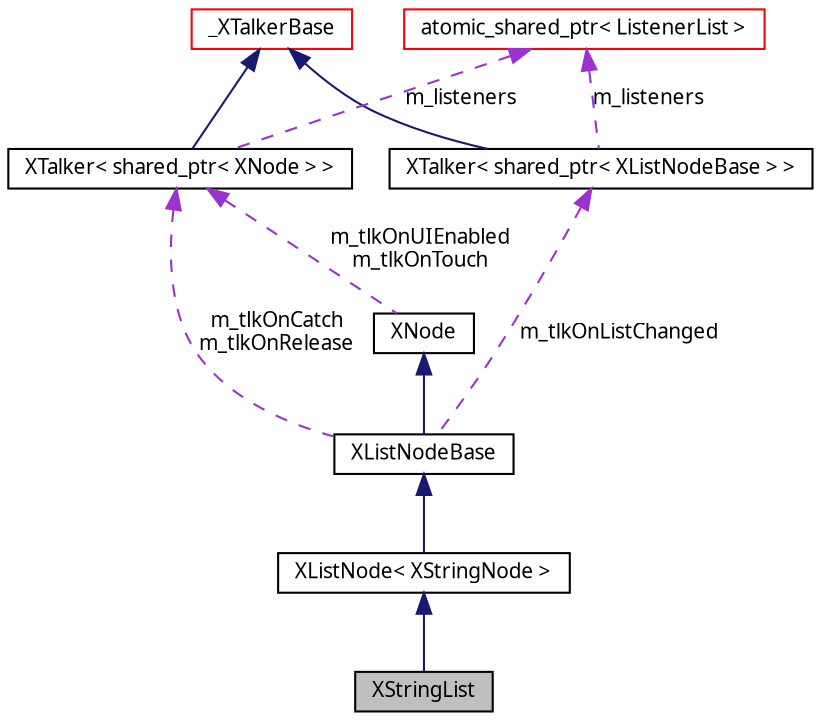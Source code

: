 digraph G
{
  edge [fontname="FreeSans.ttf",fontsize=10,labelfontname="FreeSans.ttf",labelfontsize=10];
  node [fontname="FreeSans.ttf",fontsize=10,shape=record];
  Node1 [label="XStringList",height=0.2,width=0.4,color="black", fillcolor="grey75", style="filled" fontcolor="black"];
  Node2 -> Node1 [dir=back,color="midnightblue",fontsize=10,style="solid",fontname="FreeSans.ttf"];
  Node2 [label="XListNode\< XStringNode \>",height=0.2,width=0.4,color="black", fillcolor="white", style="filled",URL="$class_x_list_node.html"];
  Node3 -> Node2 [dir=back,color="midnightblue",fontsize=10,style="solid",fontname="FreeSans.ttf"];
  Node3 [label="XListNodeBase",height=0.2,width=0.4,color="black", fillcolor="white", style="filled",URL="$class_x_list_node_base.html"];
  Node4 -> Node3 [dir=back,color="midnightblue",fontsize=10,style="solid",fontname="FreeSans.ttf"];
  Node4 [label="XNode",height=0.2,width=0.4,color="black", fillcolor="white", style="filled",URL="$class_x_node.html"];
  Node5 -> Node4 [dir=back,color="darkorchid3",fontsize=10,style="dashed",label="m_tlkOnUIEnabled\nm_tlkOnTouch",fontname="FreeSans.ttf"];
  Node5 [label="XTalker\< shared_ptr\< XNode \> \>",height=0.2,width=0.4,color="black", fillcolor="white", style="filled",URL="$class_x_talker.html"];
  Node6 -> Node5 [dir=back,color="midnightblue",fontsize=10,style="solid",fontname="FreeSans.ttf"];
  Node6 [label="_XTalkerBase",height=0.2,width=0.4,color="red", fillcolor="white", style="filled",URL="$class___x_talker_base.html"];
  Node7 -> Node5 [dir=back,color="darkorchid3",fontsize=10,style="dashed",label="m_listeners",fontname="FreeSans.ttf"];
  Node7 [label="atomic_shared_ptr\< ListenerList \>",height=0.2,width=0.4,color="red", fillcolor="white", style="filled",URL="$classatomic__shared__ptr.html"];
  Node8 -> Node3 [dir=back,color="darkorchid3",fontsize=10,style="dashed",label="m_tlkOnListChanged",fontname="FreeSans.ttf"];
  Node8 [label="XTalker\< shared_ptr\< XListNodeBase \> \>",height=0.2,width=0.4,color="black", fillcolor="white", style="filled",URL="$class_x_talker.html"];
  Node6 -> Node8 [dir=back,color="midnightblue",fontsize=10,style="solid",fontname="FreeSans.ttf"];
  Node7 -> Node8 [dir=back,color="darkorchid3",fontsize=10,style="dashed",label="m_listeners",fontname="FreeSans.ttf"];
  Node5 -> Node3 [dir=back,color="darkorchid3",fontsize=10,style="dashed",label="m_tlkOnCatch\nm_tlkOnRelease",fontname="FreeSans.ttf"];
}
